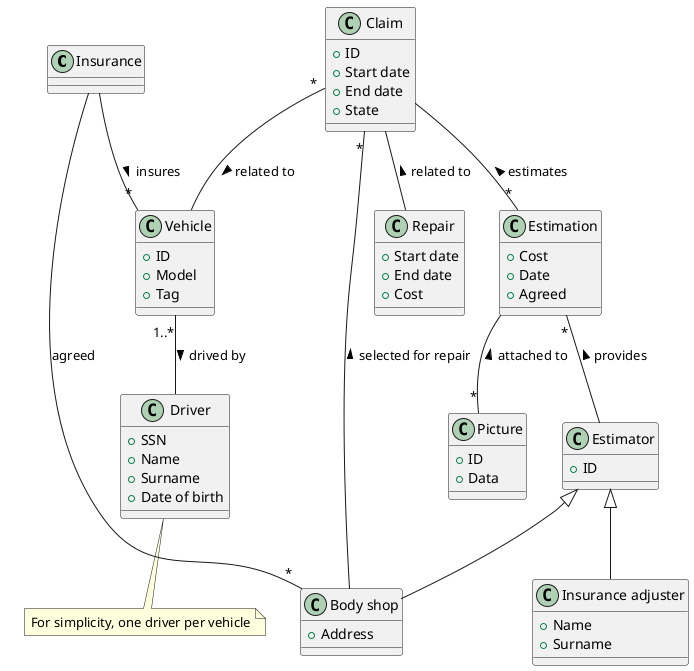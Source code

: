 @startuml

class "Insurance" as I
class "Body shop" as BS {
	+Address
}
class "Insurance adjuster" as IA {
	+Name
	+Surname
}
class "Driver" as D {
	+SSN
	+Name
	+Surname
	+Date of birth
}
class "Vehicle" as V {
	+ID
	+Model
	+Tag
}
class Estimator {
	+ID
}
class Claim {
	+ID
	+Start date
	+End date
	+State
}
class Estimation {
	+Cost
	+Date
	+Agreed
}
class Picture {
	+ID
	+Data
}
class Repair {
	+Start date
	+End date
	+Cost
}

I -- "*" BS : agreed
I -- "*" V : insures >
V "1..*" -- D : drived by >
Claim "*" -- V : related to >
Claim "*" -- BS : selected for repair <
Claim -- "*" Estimation : estimates <
Claim -- Repair : related to <
Estimation -- "*" Picture : attached to <
Estimation "*" -- Estimator : provides <
Estimator <|-- BS
Estimator <|-- IA

note "For simplicity, one driver per vehicle" as N1
D .. N1

@enduml
